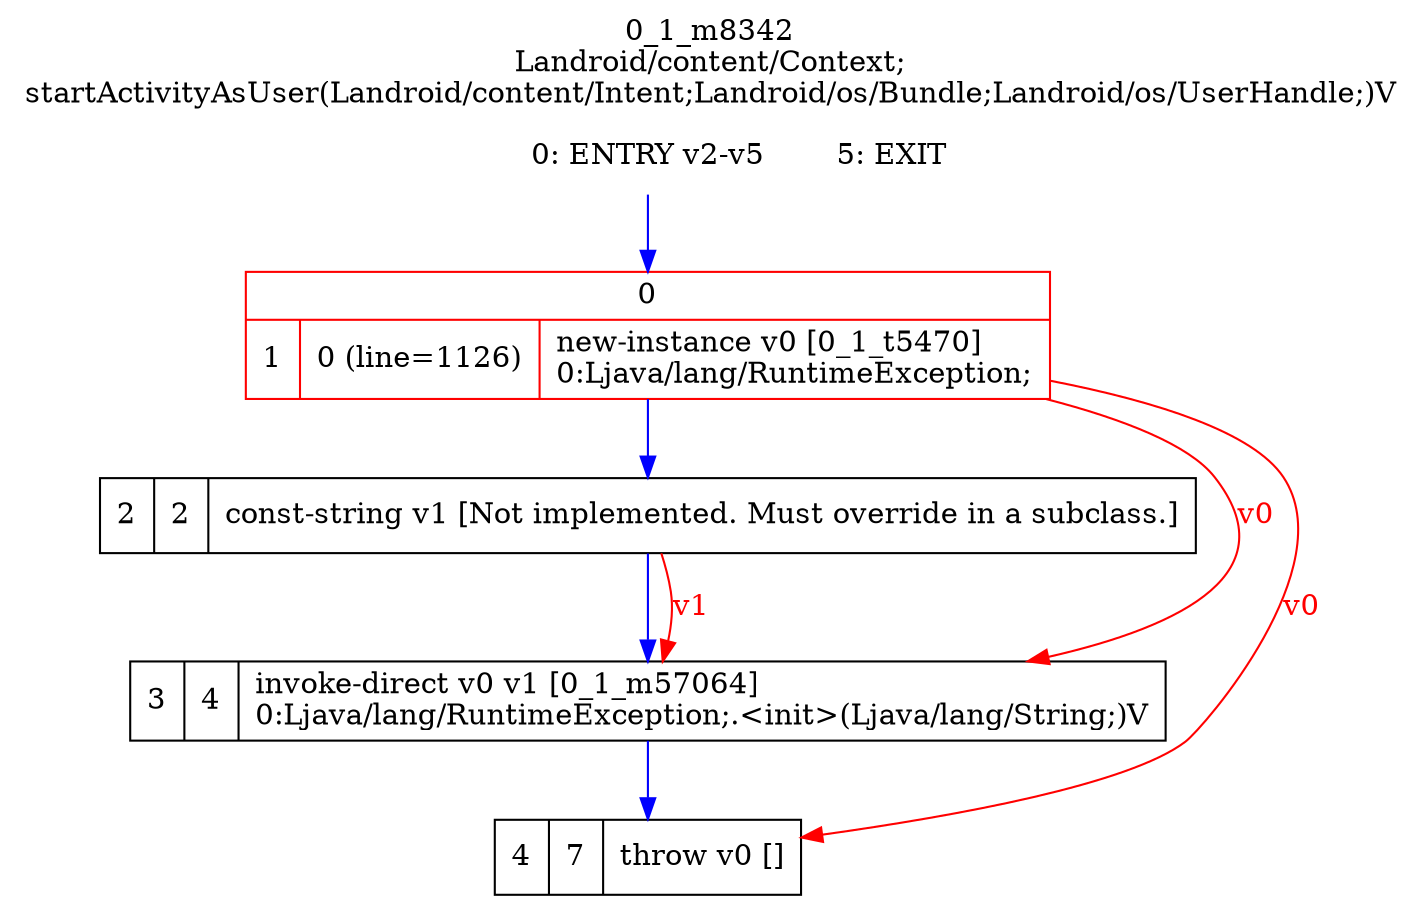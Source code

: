 digraph G {
rankdir=UD;
labelloc=t;
label="0_1_m8342\nLandroid/content/Context;
startActivityAsUser(Landroid/content/Intent;Landroid/os/Bundle;Landroid/os/UserHandle;)V";
0[label="0: ENTRY v2-v5",shape=plaintext];
1[label="{0|{1|0 (line=1126)|new-instance v0 [0_1_t5470]\l0:Ljava/lang/RuntimeException;\l}}",shape=record, color=red];
2[label="2|2|const-string v1 [Not implemented. Must override in a subclass.]\l",shape=record];
3[label="3|4|invoke-direct v0 v1 [0_1_m57064]\l0:Ljava/lang/RuntimeException;.\<init\>(Ljava/lang/String;)V\l",shape=record,URL="0_1_m57064.dot"];
4[label="4|7|throw v0 []\l",shape=record];
5[label="5: EXIT",shape=plaintext];
0->1 [color=blue, fontcolor=blue,weight=100, taillabel=""];
1->2 [color=blue, fontcolor=blue,weight=100, taillabel=""];
2->3 [color=blue, fontcolor=blue,weight=100, taillabel=""];
3->4 [color=blue, fontcolor=blue,weight=100, taillabel=""];
1->3 [color=red, fontcolor=red, label="v0"];
2->3 [color=red, fontcolor=red, label="v1"];
1->4 [color=red, fontcolor=red, label="v0"];
}
